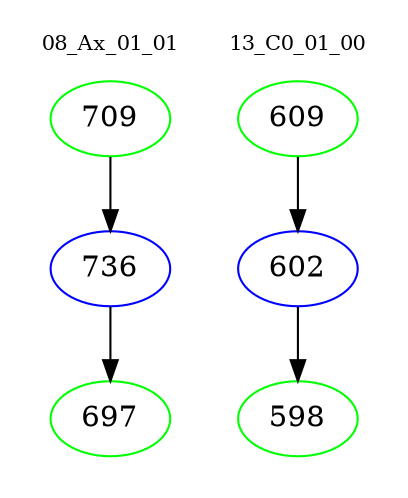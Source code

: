 digraph{
subgraph cluster_0 {
color = white
label = "08_Ax_01_01";
fontsize=10;
T0_709 [label="709", color="green"]
T0_709 -> T0_736 [color="black"]
T0_736 [label="736", color="blue"]
T0_736 -> T0_697 [color="black"]
T0_697 [label="697", color="green"]
}
subgraph cluster_1 {
color = white
label = "13_C0_01_00";
fontsize=10;
T1_609 [label="609", color="green"]
T1_609 -> T1_602 [color="black"]
T1_602 [label="602", color="blue"]
T1_602 -> T1_598 [color="black"]
T1_598 [label="598", color="green"]
}
}
